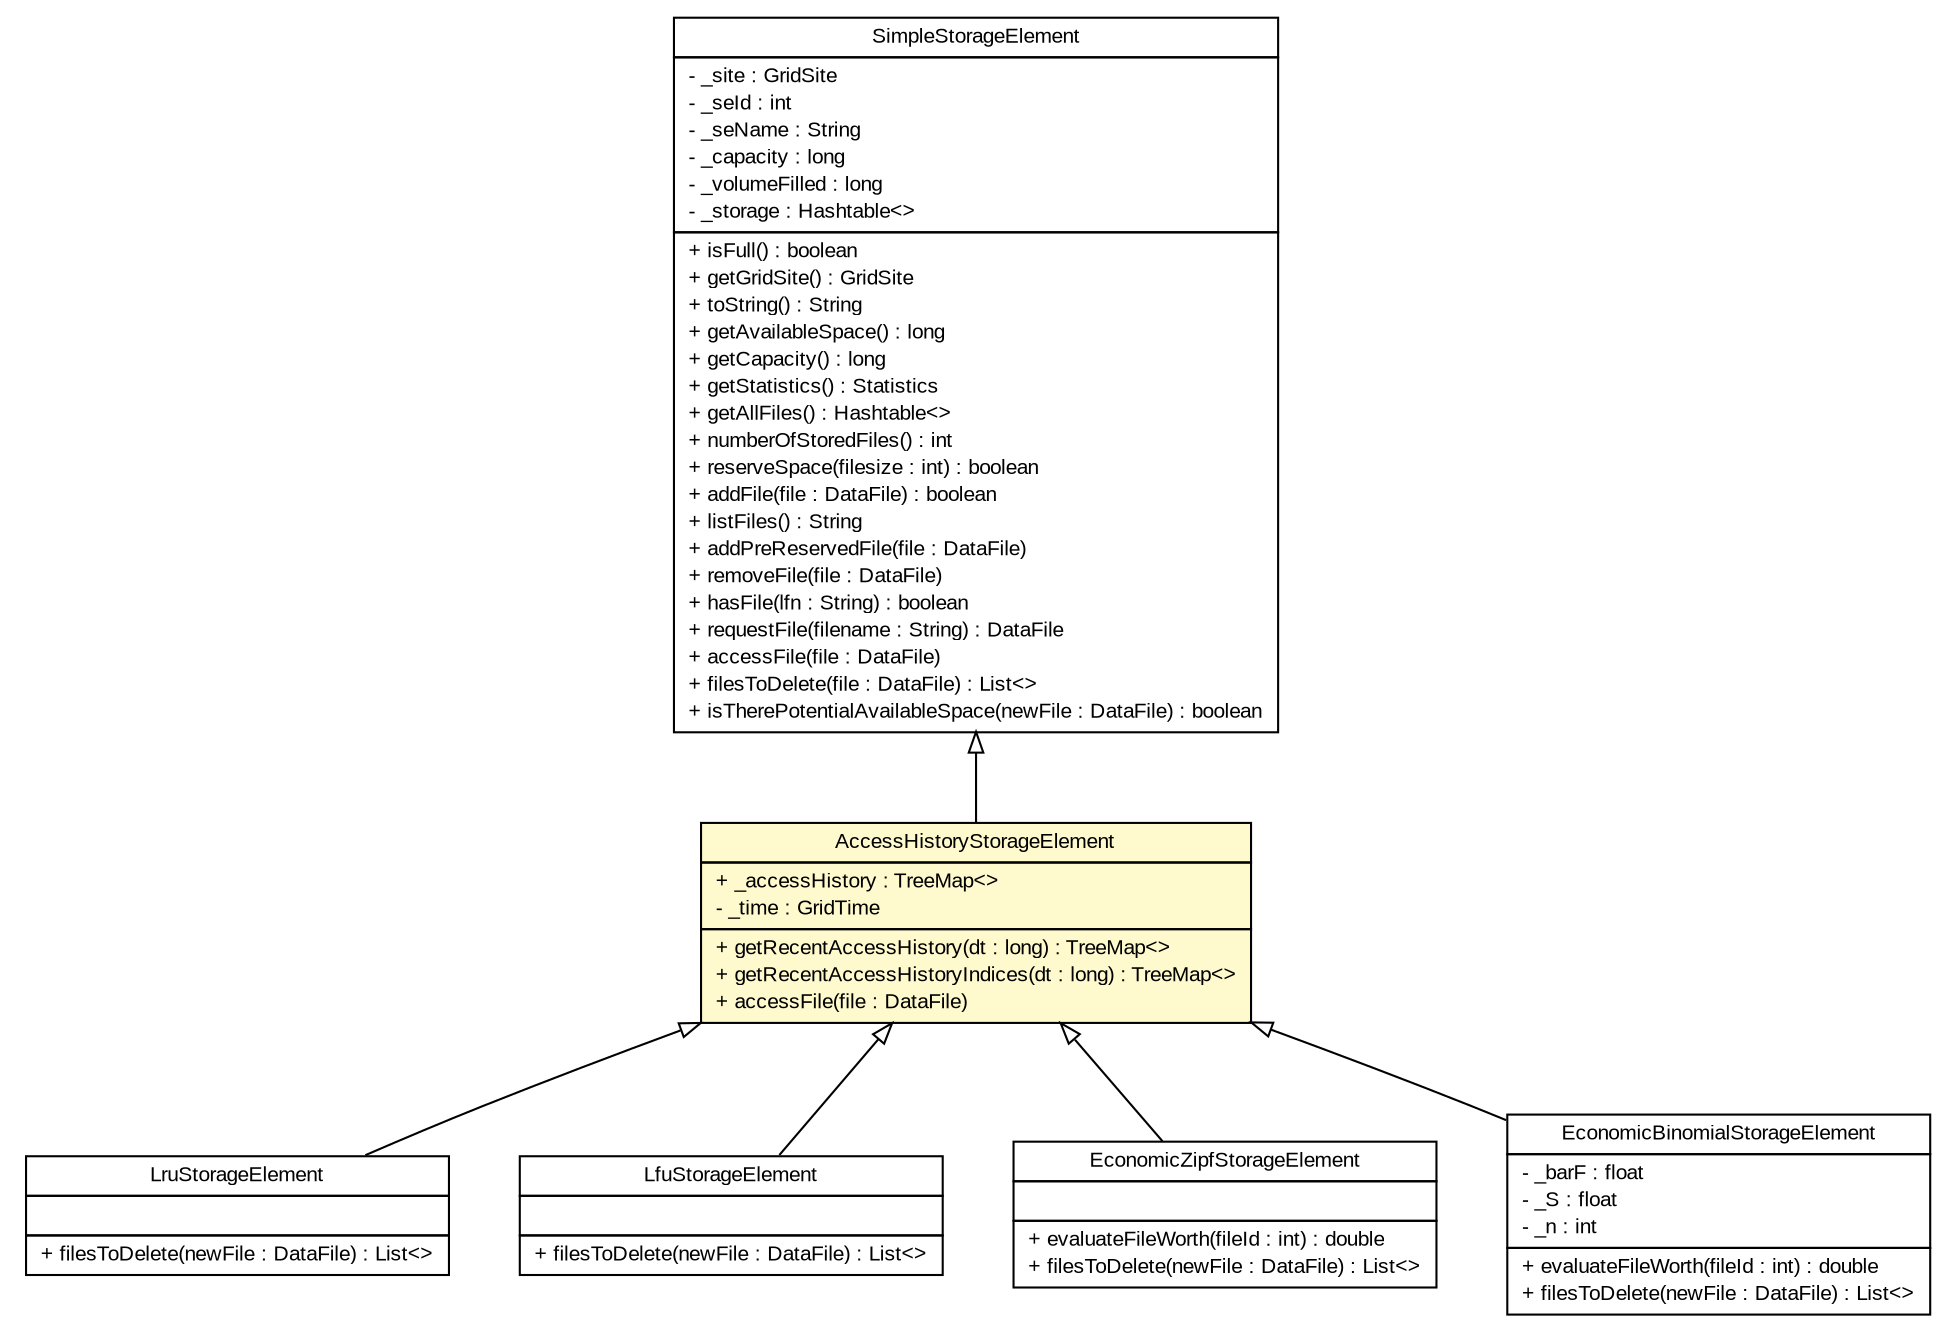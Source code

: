 #!/usr/local/bin/dot
#
# Class diagram 
# Generated by UMLGraph version R5_7_2-3-gee82a7 (http://www.umlgraph.org/)
#

digraph G {
	edge [fontname="arial",fontsize=10,labelfontname="arial",labelfontsize=10];
	node [fontname="arial",fontsize=10,shape=plaintext];
	nodesep=0.25;
	ranksep=0.5;
	// org.edg.data.replication.optorsim.optor.SimpleStorageElement
	c920 [label=<<table title="org.edg.data.replication.optorsim.optor.SimpleStorageElement" border="0" cellborder="1" cellspacing="0" cellpadding="2" port="p" href="./SimpleStorageElement.html">
		<tr><td><table border="0" cellspacing="0" cellpadding="1">
<tr><td align="center" balign="center"> SimpleStorageElement </td></tr>
		</table></td></tr>
		<tr><td><table border="0" cellspacing="0" cellpadding="1">
<tr><td align="left" balign="left"> - _site : GridSite </td></tr>
<tr><td align="left" balign="left"> - _seId : int </td></tr>
<tr><td align="left" balign="left"> - _seName : String </td></tr>
<tr><td align="left" balign="left"> - _capacity : long </td></tr>
<tr><td align="left" balign="left"> - _volumeFilled : long </td></tr>
<tr><td align="left" balign="left"> - _storage : Hashtable&lt;&gt; </td></tr>
		</table></td></tr>
		<tr><td><table border="0" cellspacing="0" cellpadding="1">
<tr><td align="left" balign="left"> + isFull() : boolean </td></tr>
<tr><td align="left" balign="left"> + getGridSite() : GridSite </td></tr>
<tr><td align="left" balign="left"> + toString() : String </td></tr>
<tr><td align="left" balign="left"> + getAvailableSpace() : long </td></tr>
<tr><td align="left" balign="left"> + getCapacity() : long </td></tr>
<tr><td align="left" balign="left"> + getStatistics() : Statistics </td></tr>
<tr><td align="left" balign="left"> + getAllFiles() : Hashtable&lt;&gt; </td></tr>
<tr><td align="left" balign="left"> + numberOfStoredFiles() : int </td></tr>
<tr><td align="left" balign="left"> + reserveSpace(filesize : int) : boolean </td></tr>
<tr><td align="left" balign="left"> + addFile(file : DataFile) : boolean </td></tr>
<tr><td align="left" balign="left"> + listFiles() : String </td></tr>
<tr><td align="left" balign="left"> + addPreReservedFile(file : DataFile) </td></tr>
<tr><td align="left" balign="left"> + removeFile(file : DataFile) </td></tr>
<tr><td align="left" balign="left"> + hasFile(lfn : String) : boolean </td></tr>
<tr><td align="left" balign="left"> + requestFile(filename : String) : DataFile </td></tr>
<tr><td align="left" balign="left"> + accessFile(file : DataFile) </td></tr>
<tr><td align="left" balign="left"> + filesToDelete(file : DataFile) : List&lt;&gt; </td></tr>
<tr><td align="left" balign="left"> + isTherePotentialAvailableSpace(newFile : DataFile) : boolean </td></tr>
		</table></td></tr>
		</table>>, URL="./SimpleStorageElement.html", fontname="arial", fontcolor="black", fontsize=10.0];
	// org.edg.data.replication.optorsim.optor.LruStorageElement
	c925 [label=<<table title="org.edg.data.replication.optorsim.optor.LruStorageElement" border="0" cellborder="1" cellspacing="0" cellpadding="2" port="p" href="./LruStorageElement.html">
		<tr><td><table border="0" cellspacing="0" cellpadding="1">
<tr><td align="center" balign="center"> LruStorageElement </td></tr>
		</table></td></tr>
		<tr><td><table border="0" cellspacing="0" cellpadding="1">
<tr><td align="left" balign="left">  </td></tr>
		</table></td></tr>
		<tr><td><table border="0" cellspacing="0" cellpadding="1">
<tr><td align="left" balign="left"> + filesToDelete(newFile : DataFile) : List&lt;&gt; </td></tr>
		</table></td></tr>
		</table>>, URL="./LruStorageElement.html", fontname="arial", fontcolor="black", fontsize=10.0];
	// org.edg.data.replication.optorsim.optor.LfuStorageElement
	c927 [label=<<table title="org.edg.data.replication.optorsim.optor.LfuStorageElement" border="0" cellborder="1" cellspacing="0" cellpadding="2" port="p" href="./LfuStorageElement.html">
		<tr><td><table border="0" cellspacing="0" cellpadding="1">
<tr><td align="center" balign="center"> LfuStorageElement </td></tr>
		</table></td></tr>
		<tr><td><table border="0" cellspacing="0" cellpadding="1">
<tr><td align="left" balign="left">  </td></tr>
		</table></td></tr>
		<tr><td><table border="0" cellspacing="0" cellpadding="1">
<tr><td align="left" balign="left"> + filesToDelete(newFile : DataFile) : List&lt;&gt; </td></tr>
		</table></td></tr>
		</table>>, URL="./LfuStorageElement.html", fontname="arial", fontcolor="black", fontsize=10.0];
	// org.edg.data.replication.optorsim.optor.EconomicZipfStorageElement
	c931 [label=<<table title="org.edg.data.replication.optorsim.optor.EconomicZipfStorageElement" border="0" cellborder="1" cellspacing="0" cellpadding="2" port="p" href="./EconomicZipfStorageElement.html">
		<tr><td><table border="0" cellspacing="0" cellpadding="1">
<tr><td align="center" balign="center"> EconomicZipfStorageElement </td></tr>
		</table></td></tr>
		<tr><td><table border="0" cellspacing="0" cellpadding="1">
<tr><td align="left" balign="left">  </td></tr>
		</table></td></tr>
		<tr><td><table border="0" cellspacing="0" cellpadding="1">
<tr><td align="left" balign="left"> + evaluateFileWorth(fileId : int) : double </td></tr>
<tr><td align="left" balign="left"> + filesToDelete(newFile : DataFile) : List&lt;&gt; </td></tr>
		</table></td></tr>
		</table>>, URL="./EconomicZipfStorageElement.html", fontname="arial", fontcolor="black", fontsize=10.0];
	// org.edg.data.replication.optorsim.optor.EconomicBinomialStorageElement
	c933 [label=<<table title="org.edg.data.replication.optorsim.optor.EconomicBinomialStorageElement" border="0" cellborder="1" cellspacing="0" cellpadding="2" port="p" href="./EconomicBinomialStorageElement.html">
		<tr><td><table border="0" cellspacing="0" cellpadding="1">
<tr><td align="center" balign="center"> EconomicBinomialStorageElement </td></tr>
		</table></td></tr>
		<tr><td><table border="0" cellspacing="0" cellpadding="1">
<tr><td align="left" balign="left"> - _barF : float </td></tr>
<tr><td align="left" balign="left"> - _S : float </td></tr>
<tr><td align="left" balign="left"> - _n : int </td></tr>
		</table></td></tr>
		<tr><td><table border="0" cellspacing="0" cellpadding="1">
<tr><td align="left" balign="left"> + evaluateFileWorth(fileId : int) : double </td></tr>
<tr><td align="left" balign="left"> + filesToDelete(newFile : DataFile) : List&lt;&gt; </td></tr>
		</table></td></tr>
		</table>>, URL="./EconomicBinomialStorageElement.html", fontname="arial", fontcolor="black", fontsize=10.0];
	// org.edg.data.replication.optorsim.optor.AccessHistoryStorageElement
	c935 [label=<<table title="org.edg.data.replication.optorsim.optor.AccessHistoryStorageElement" border="0" cellborder="1" cellspacing="0" cellpadding="2" port="p" bgcolor="lemonChiffon" href="./AccessHistoryStorageElement.html">
		<tr><td><table border="0" cellspacing="0" cellpadding="1">
<tr><td align="center" balign="center"> AccessHistoryStorageElement </td></tr>
		</table></td></tr>
		<tr><td><table border="0" cellspacing="0" cellpadding="1">
<tr><td align="left" balign="left"> + _accessHistory : TreeMap&lt;&gt; </td></tr>
<tr><td align="left" balign="left"> - _time : GridTime </td></tr>
		</table></td></tr>
		<tr><td><table border="0" cellspacing="0" cellpadding="1">
<tr><td align="left" balign="left"> + getRecentAccessHistory(dt : long) : TreeMap&lt;&gt; </td></tr>
<tr><td align="left" balign="left"> + getRecentAccessHistoryIndices(dt : long) : TreeMap&lt;&gt; </td></tr>
<tr><td align="left" balign="left"> + accessFile(file : DataFile) </td></tr>
		</table></td></tr>
		</table>>, URL="./AccessHistoryStorageElement.html", fontname="arial", fontcolor="black", fontsize=10.0];
	//org.edg.data.replication.optorsim.optor.LruStorageElement extends org.edg.data.replication.optorsim.optor.AccessHistoryStorageElement
	c935:p -> c925:p [dir=back,arrowtail=empty];
	//org.edg.data.replication.optorsim.optor.LfuStorageElement extends org.edg.data.replication.optorsim.optor.AccessHistoryStorageElement
	c935:p -> c927:p [dir=back,arrowtail=empty];
	//org.edg.data.replication.optorsim.optor.EconomicZipfStorageElement extends org.edg.data.replication.optorsim.optor.AccessHistoryStorageElement
	c935:p -> c931:p [dir=back,arrowtail=empty];
	//org.edg.data.replication.optorsim.optor.EconomicBinomialStorageElement extends org.edg.data.replication.optorsim.optor.AccessHistoryStorageElement
	c935:p -> c933:p [dir=back,arrowtail=empty];
	//org.edg.data.replication.optorsim.optor.AccessHistoryStorageElement extends org.edg.data.replication.optorsim.optor.SimpleStorageElement
	c920:p -> c935:p [dir=back,arrowtail=empty];
}

